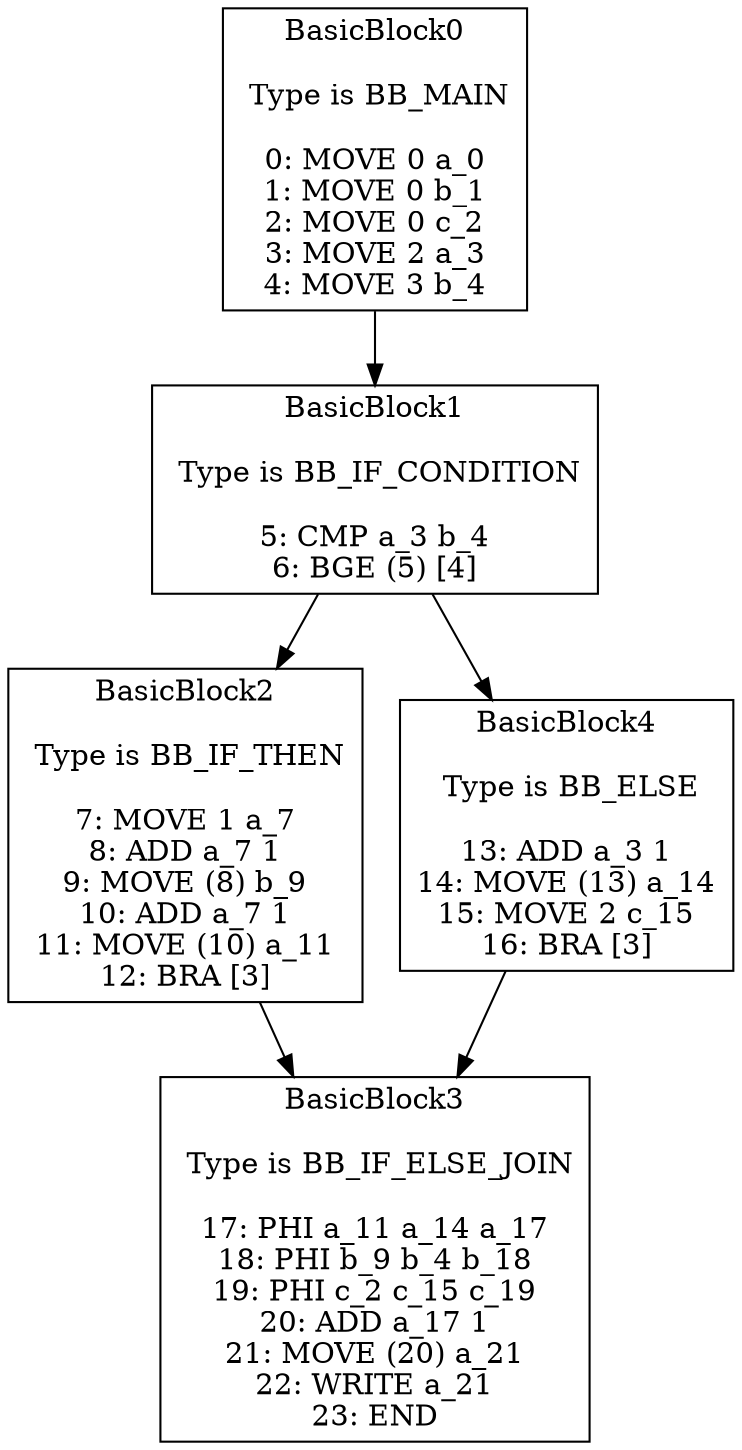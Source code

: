 digraph{
BasicBlock0 -> BasicBlock1
BasicBlock1 -> BasicBlock2
BasicBlock1 -> BasicBlock4
BasicBlock2 -> BasicBlock3
BasicBlock4 -> BasicBlock3
BasicBlock0[shape="box", label="BasicBlock0

 Type is BB_MAIN

0: MOVE 0 a_0
1: MOVE 0 b_1
2: MOVE 0 c_2
3: MOVE 2 a_3
4: MOVE 3 b_4
"]
BasicBlock1[shape="box", label="BasicBlock1

 Type is BB_IF_CONDITION

5: CMP a_3 b_4
6: BGE (5) [4]
"]
BasicBlock2[shape="box", label="BasicBlock2

 Type is BB_IF_THEN

7: MOVE 1 a_7
8: ADD a_7 1
9: MOVE (8) b_9
10: ADD a_7 1
11: MOVE (10) a_11
12: BRA [3]
"]
BasicBlock3[shape="box", label="BasicBlock3

 Type is BB_IF_ELSE_JOIN

17: PHI a_11 a_14 a_17
18: PHI b_9 b_4 b_18
19: PHI c_2 c_15 c_19
20: ADD a_17 1
21: MOVE (20) a_21
22: WRITE a_21
23: END
"]
BasicBlock4[shape="box", label="BasicBlock4

 Type is BB_ELSE

13: ADD a_3 1
14: MOVE (13) a_14
15: MOVE 2 c_15
16: BRA [3]
"]
}
